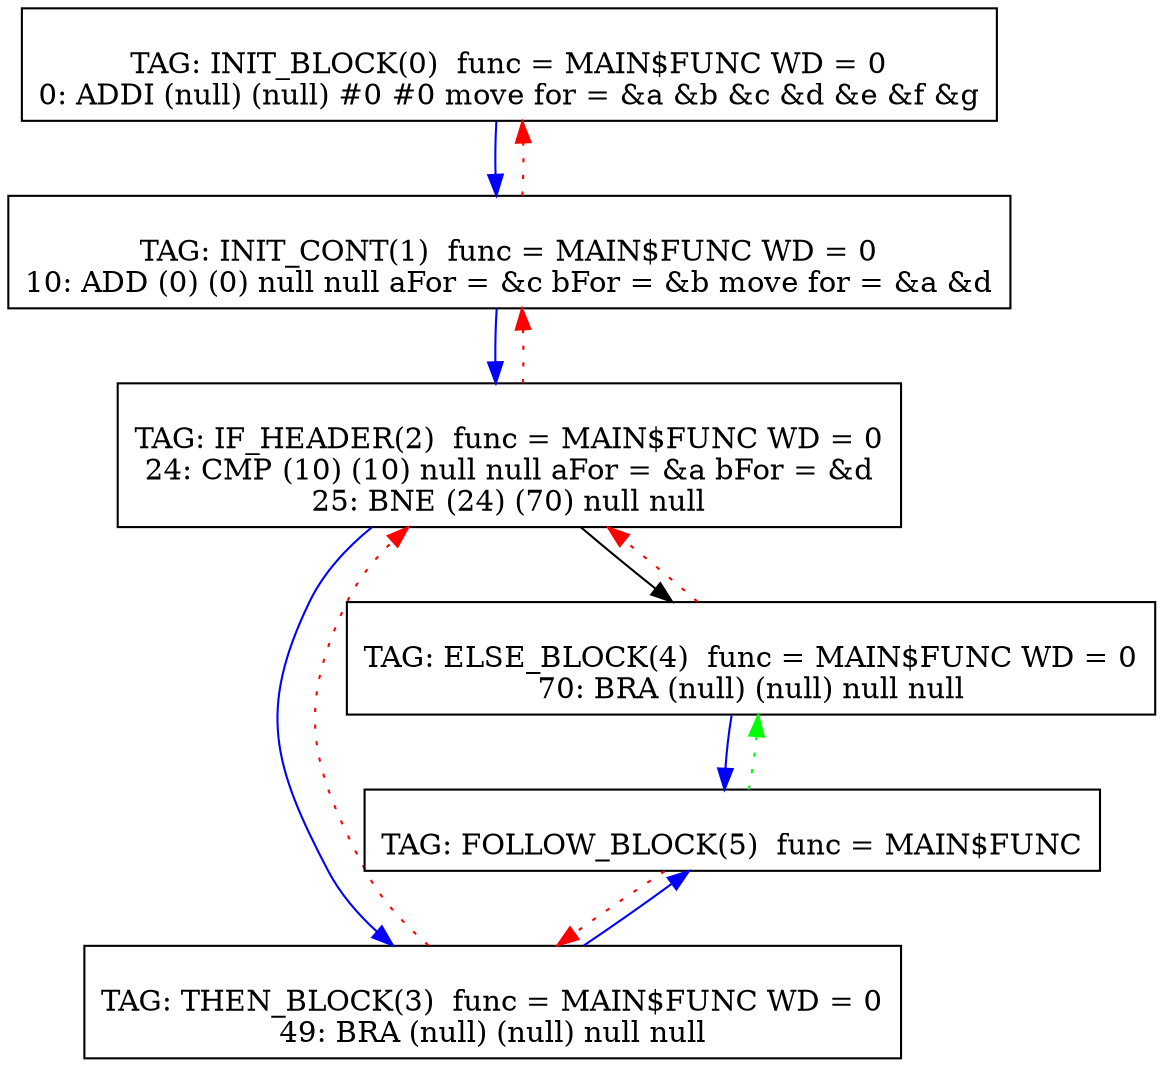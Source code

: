 digraph {
0[label="
TAG: INIT_BLOCK(0)  func = MAIN$FUNC WD = 0
0: ADDI (null) (null) #0 #0 move for = &a &b &c &d &e &f &g
"];
0[shape=box];
0 -> 1[color=blue]
1[label="
TAG: INIT_CONT(1)  func = MAIN$FUNC WD = 0
10: ADD (0) (0) null null aFor = &c bFor = &b move for = &a &d
"];
1[shape=box];
1 -> 2[color=blue]
1 -> 0[color=red][style=dotted]
2[label="
TAG: IF_HEADER(2)  func = MAIN$FUNC WD = 0
24: CMP (10) (10) null null aFor = &a bFor = &d
25: BNE (24) (70) null null
"];
2[shape=box];
2 -> 3[color=blue]
2 -> 4[color=black]
2 -> 1[color=red][style=dotted]
3[label="
TAG: THEN_BLOCK(3)  func = MAIN$FUNC WD = 0
49: BRA (null) (null) null null
"];
3[shape=box];
3 -> 5[color=blue]
3 -> 2[color=red][style=dotted]
4[label="
TAG: ELSE_BLOCK(4)  func = MAIN$FUNC WD = 0
70: BRA (null) (null) null null
"];
4[shape=box];
4 -> 5[color=blue]
4 -> 2[color=red][style=dotted]
5[label="
TAG: FOLLOW_BLOCK(5)  func = MAIN$FUNC
"];
5[shape=box];
5 -> 3[color=red][style=dotted]
5 -> 4[color=green][style=dotted]
}